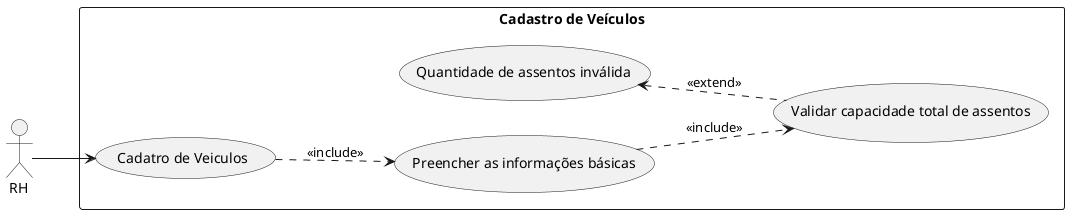 @startuml Cadastro de Veículos

left to right direction

actor RH

rectangle "Cadastro de Veículos" {
    usecase "Cadatro de Veiculos" as cadVei
    usecase "Preencher as informações básicas" as cadVei_Info
    usecase "Validar capacidade total de assentos" as cadVei_ValiAssnts
    usecase "Quantidade de assentos inválida" as cadVei_QntAssents
}

RH --> cadVei
cadVei ..> cadVei_Info: <<include>>
cadVei_Info .down.> cadVei_ValiAssnts: <<include>>
cadVei_ValiAssnts .up.> cadVei_QntAssents: <<extend>>


@enduml
